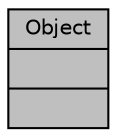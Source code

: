 digraph "Object"
{
 // LATEX_PDF_SIZE
  bgcolor="transparent";
  edge [fontname="Helvetica",fontsize="10",labelfontname="Helvetica",labelfontsize="10"];
  node [fontname="Helvetica",fontsize="10",shape=record];
  Node1 [label="{Object\n||}",height=0.2,width=0.4,color="black", fillcolor="grey75", style="filled", fontcolor="black",tooltip=" "];
}

